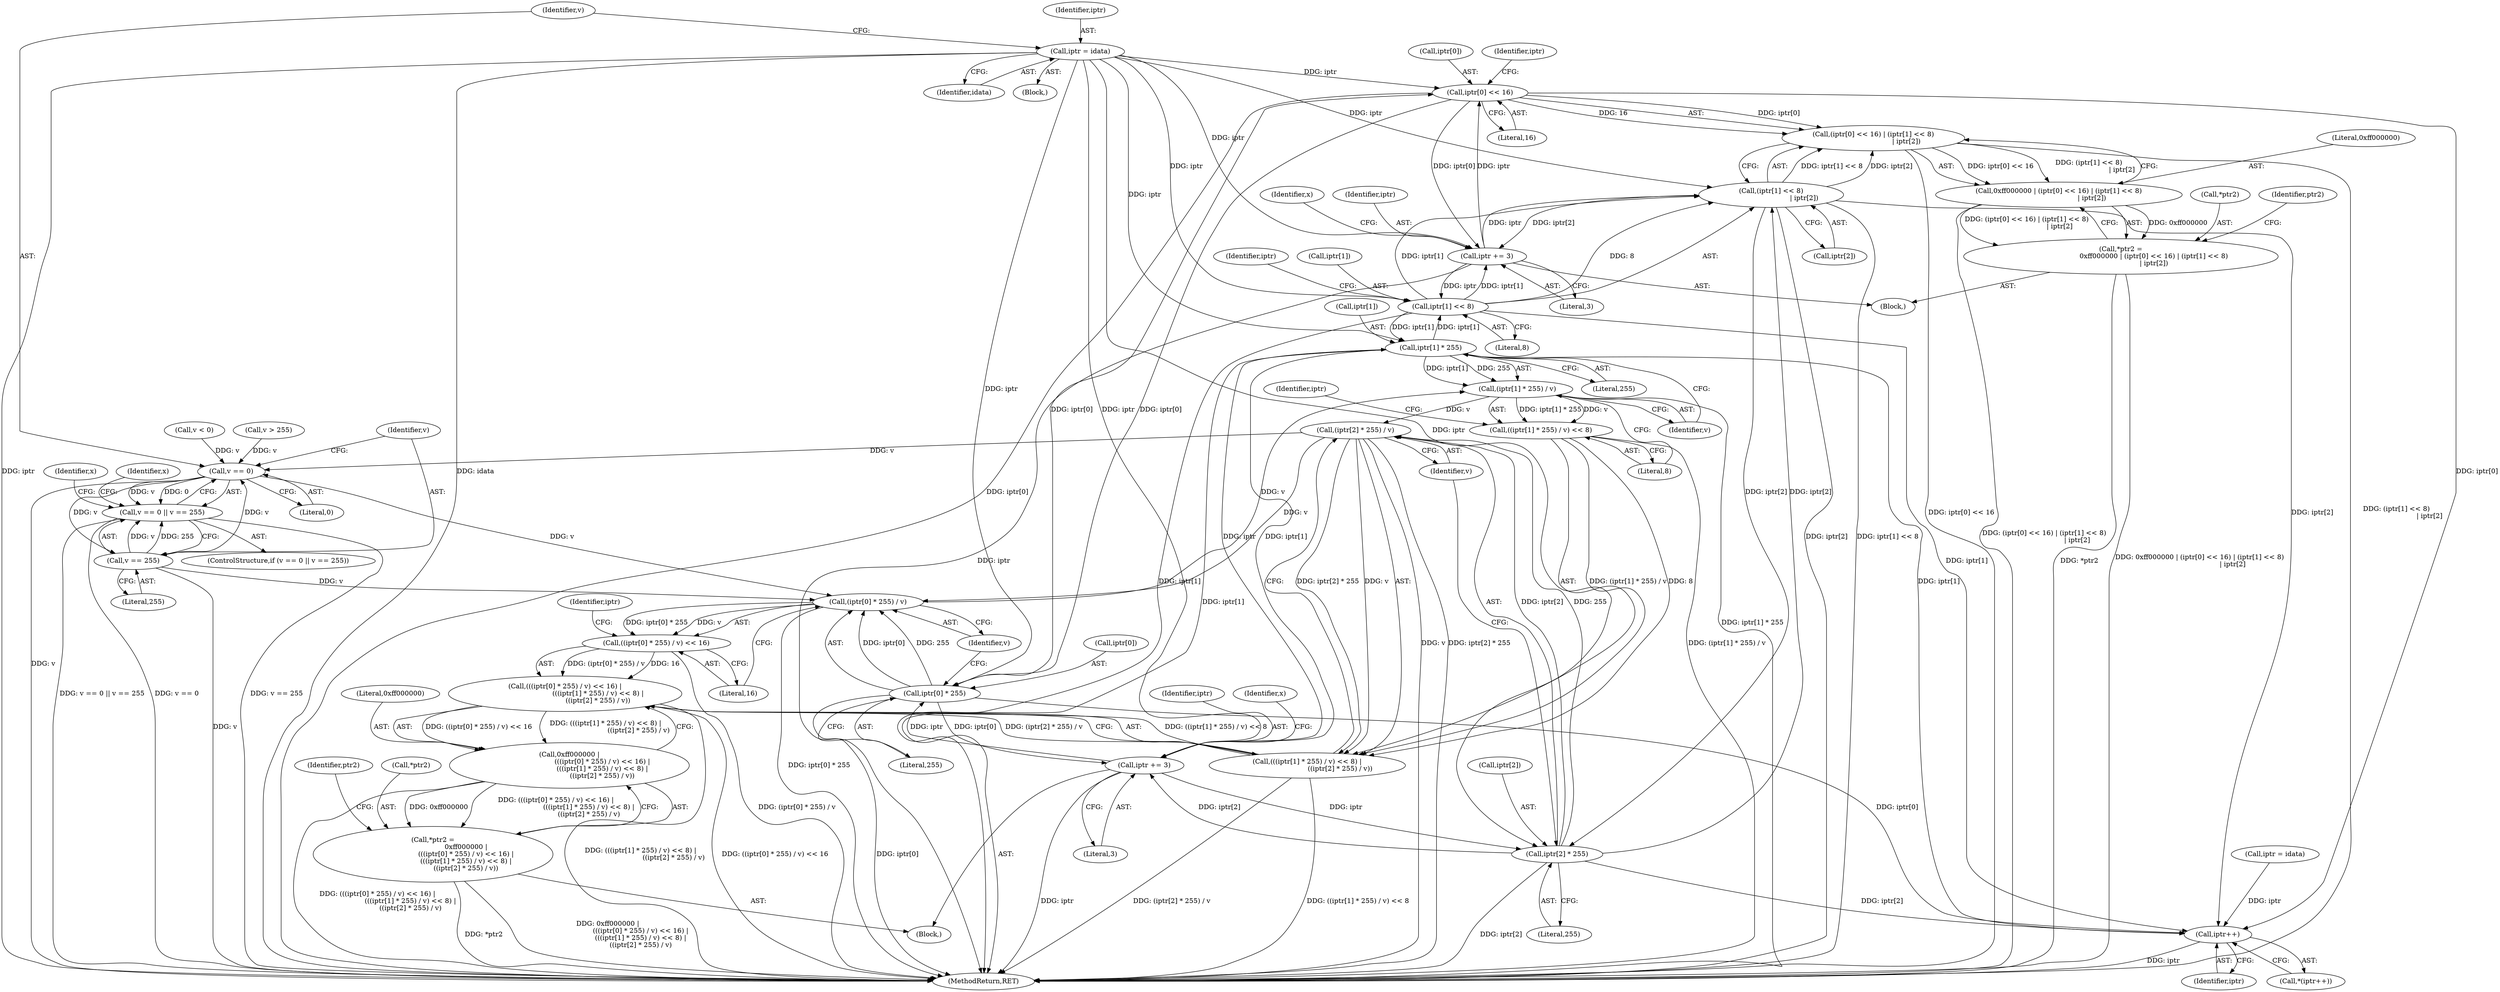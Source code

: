 digraph "0_enlightment_c21beaf1780cf3ca291735ae7d58a3dde63277a2@pointer" {
"1000922" [label="(Call,iptr = idata)"];
"1000950" [label="(Call,iptr[0] << 16)"];
"1000913" [label="(Call,iptr++)"];
"1000949" [label="(Call,(iptr[0] << 16) | (iptr[1] << 8)\n                               | iptr[2])"];
"1000947" [label="(Call,0xff000000 | (iptr[0] << 16) | (iptr[1] << 8)\n                               | iptr[2])"];
"1000944" [label="(Call,*ptr2 =\n                               0xff000000 | (iptr[0] << 16) | (iptr[1] << 8)\n                               | iptr[2])"];
"1000966" [label="(Call,iptr += 3)"];
"1000956" [label="(Call,iptr[1] << 8)"];
"1000955" [label="(Call,(iptr[1] << 8)\n                               | iptr[2])"];
"1001007" [label="(Call,iptr[2] * 255)"];
"1001006" [label="(Call,(iptr[2] * 255) / v)"];
"1000927" [label="(Call,v == 0)"];
"1000926" [label="(Call,v == 0 || v == 255)"];
"1000930" [label="(Call,v == 255)"];
"1000988" [label="(Call,(iptr[0] * 255) / v)"];
"1000987" [label="(Call,((iptr[0] * 255) / v) << 16)"];
"1000986" [label="(Call,(((iptr[0] * 255) / v) << 16) |\n                               (((iptr[1] * 255) / v) << 8) |\n                               ((iptr[2] * 255) / v))"];
"1000984" [label="(Call,0xff000000 |\n                               (((iptr[0] * 255) / v) << 16) |\n                               (((iptr[1] * 255) / v) << 8) |\n                               ((iptr[2] * 255) / v))"];
"1000981" [label="(Call,*ptr2 =\n                               0xff000000 |\n                               (((iptr[0] * 255) / v) << 16) |\n                               (((iptr[1] * 255) / v) << 8) |\n                               ((iptr[2] * 255) / v))"];
"1000998" [label="(Call,(iptr[1] * 255) / v)"];
"1000997" [label="(Call,((iptr[1] * 255) / v) << 8)"];
"1000996" [label="(Call,(((iptr[1] * 255) / v) << 8) |\n                               ((iptr[2] * 255) / v))"];
"1001015" [label="(Call,iptr += 3)"];
"1000989" [label="(Call,iptr[0] * 255)"];
"1000999" [label="(Call,iptr[1] * 255)"];
"1001005" [label="(Literal,8)"];
"1000980" [label="(Block,)"];
"1000968" [label="(Literal,3)"];
"1000994" [label="(Identifier,v)"];
"1000995" [label="(Literal,16)"];
"1000947" [label="(Call,0xff000000 | (iptr[0] << 16) | (iptr[1] << 8)\n                               | iptr[2])"];
"1000942" [label="(Identifier,x)"];
"1000951" [label="(Call,iptr[0])"];
"1000996" [label="(Call,(((iptr[1] * 255) / v) << 8) |\n                               ((iptr[2] * 255) / v))"];
"1001001" [label="(Identifier,iptr)"];
"1000948" [label="(Literal,0xff000000)"];
"1000945" [label="(Call,*ptr2)"];
"1000993" [label="(Literal,255)"];
"1000925" [label="(ControlStructure,if (v == 0 || v == 255))"];
"1001017" [label="(Literal,3)"];
"1000981" [label="(Call,*ptr2 =\n                               0xff000000 |\n                               (((iptr[0] * 255) / v) << 16) |\n                               (((iptr[1] * 255) / v) << 8) |\n                               ((iptr[2] * 255) / v))"];
"1000329" [label="(Call,v > 255)"];
"1000928" [label="(Identifier,v)"];
"1000960" [label="(Literal,8)"];
"1000984" [label="(Call,0xff000000 |\n                               (((iptr[0] * 255) / v) << 16) |\n                               (((iptr[1] * 255) / v) << 8) |\n                               ((iptr[2] * 255) / v))"];
"1000326" [label="(Call,v < 0)"];
"1000914" [label="(Identifier,iptr)"];
"1000955" [label="(Call,(iptr[1] << 8)\n                               | iptr[2])"];
"1000912" [label="(Call,*(iptr++))"];
"1000997" [label="(Call,((iptr[1] * 255) / v) << 8)"];
"1000958" [label="(Identifier,iptr)"];
"1001011" [label="(Literal,255)"];
"1000924" [label="(Identifier,idata)"];
"1001012" [label="(Identifier,v)"];
"1000982" [label="(Call,*ptr2)"];
"1001009" [label="(Identifier,iptr)"];
"1000973" [label="(Identifier,x)"];
"1000965" [label="(Identifier,ptr2)"];
"1000957" [label="(Call,iptr[1])"];
"1000988" [label="(Call,(iptr[0] * 255) / v)"];
"1001004" [label="(Identifier,v)"];
"1000979" [label="(Identifier,x)"];
"1000930" [label="(Call,v == 255)"];
"1000954" [label="(Literal,16)"];
"1000943" [label="(Block,)"];
"1000944" [label="(Call,*ptr2 =\n                               0xff000000 | (iptr[0] << 16) | (iptr[1] << 8)\n                               | iptr[2])"];
"1000985" [label="(Literal,0xff000000)"];
"1000950" [label="(Call,iptr[0] << 16)"];
"1000927" [label="(Call,v == 0)"];
"1000932" [label="(Literal,255)"];
"1000923" [label="(Identifier,iptr)"];
"1000967" [label="(Identifier,iptr)"];
"1001014" [label="(Identifier,ptr2)"];
"1001003" [label="(Literal,255)"];
"1000956" [label="(Call,iptr[1] << 8)"];
"1000962" [label="(Identifier,iptr)"];
"1000816" [label="(Block,)"];
"1000999" [label="(Call,iptr[1] * 255)"];
"1000998" [label="(Call,(iptr[1] * 255) / v)"];
"1001008" [label="(Call,iptr[2])"];
"1001770" [label="(MethodReturn,RET)"];
"1000961" [label="(Call,iptr[2])"];
"1000913" [label="(Call,iptr++)"];
"1000926" [label="(Call,v == 0 || v == 255)"];
"1000931" [label="(Identifier,v)"];
"1000966" [label="(Call,iptr += 3)"];
"1000989" [label="(Call,iptr[0] * 255)"];
"1001015" [label="(Call,iptr += 3)"];
"1001007" [label="(Call,iptr[2] * 255)"];
"1000823" [label="(Call,iptr = idata)"];
"1000990" [label="(Call,iptr[0])"];
"1001016" [label="(Identifier,iptr)"];
"1000922" [label="(Call,iptr = idata)"];
"1000987" [label="(Call,((iptr[0] * 255) / v) << 16)"];
"1000929" [label="(Literal,0)"];
"1001000" [label="(Call,iptr[1])"];
"1000949" [label="(Call,(iptr[0] << 16) | (iptr[1] << 8)\n                               | iptr[2])"];
"1001006" [label="(Call,(iptr[2] * 255) / v)"];
"1000986" [label="(Call,(((iptr[0] * 255) / v) << 16) |\n                               (((iptr[1] * 255) / v) << 8) |\n                               ((iptr[2] * 255) / v))"];
"1000936" [label="(Identifier,x)"];
"1000922" -> "1000816"  [label="AST: "];
"1000922" -> "1000924"  [label="CFG: "];
"1000923" -> "1000922"  [label="AST: "];
"1000924" -> "1000922"  [label="AST: "];
"1000928" -> "1000922"  [label="CFG: "];
"1000922" -> "1001770"  [label="DDG: iptr"];
"1000922" -> "1001770"  [label="DDG: idata"];
"1000922" -> "1000950"  [label="DDG: iptr"];
"1000922" -> "1000956"  [label="DDG: iptr"];
"1000922" -> "1000955"  [label="DDG: iptr"];
"1000922" -> "1000966"  [label="DDG: iptr"];
"1000922" -> "1000989"  [label="DDG: iptr"];
"1000922" -> "1000999"  [label="DDG: iptr"];
"1000922" -> "1001007"  [label="DDG: iptr"];
"1000922" -> "1001015"  [label="DDG: iptr"];
"1000950" -> "1000949"  [label="AST: "];
"1000950" -> "1000954"  [label="CFG: "];
"1000951" -> "1000950"  [label="AST: "];
"1000954" -> "1000950"  [label="AST: "];
"1000958" -> "1000950"  [label="CFG: "];
"1000950" -> "1001770"  [label="DDG: iptr[0]"];
"1000950" -> "1000913"  [label="DDG: iptr[0]"];
"1000950" -> "1000949"  [label="DDG: iptr[0]"];
"1000950" -> "1000949"  [label="DDG: 16"];
"1000966" -> "1000950"  [label="DDG: iptr"];
"1000989" -> "1000950"  [label="DDG: iptr[0]"];
"1000950" -> "1000966"  [label="DDG: iptr[0]"];
"1000950" -> "1000989"  [label="DDG: iptr[0]"];
"1000913" -> "1000912"  [label="AST: "];
"1000913" -> "1000914"  [label="CFG: "];
"1000914" -> "1000913"  [label="AST: "];
"1000912" -> "1000913"  [label="CFG: "];
"1000913" -> "1001770"  [label="DDG: iptr"];
"1001007" -> "1000913"  [label="DDG: iptr[2]"];
"1000823" -> "1000913"  [label="DDG: iptr"];
"1000956" -> "1000913"  [label="DDG: iptr[1]"];
"1000989" -> "1000913"  [label="DDG: iptr[0]"];
"1000955" -> "1000913"  [label="DDG: iptr[2]"];
"1000999" -> "1000913"  [label="DDG: iptr[1]"];
"1000949" -> "1000947"  [label="AST: "];
"1000949" -> "1000955"  [label="CFG: "];
"1000955" -> "1000949"  [label="AST: "];
"1000947" -> "1000949"  [label="CFG: "];
"1000949" -> "1001770"  [label="DDG: iptr[0] << 16"];
"1000949" -> "1001770"  [label="DDG: (iptr[1] << 8)\n                               | iptr[2]"];
"1000949" -> "1000947"  [label="DDG: iptr[0] << 16"];
"1000949" -> "1000947"  [label="DDG: (iptr[1] << 8)\n                               | iptr[2]"];
"1000955" -> "1000949"  [label="DDG: iptr[1] << 8"];
"1000955" -> "1000949"  [label="DDG: iptr[2]"];
"1000947" -> "1000944"  [label="AST: "];
"1000948" -> "1000947"  [label="AST: "];
"1000944" -> "1000947"  [label="CFG: "];
"1000947" -> "1001770"  [label="DDG: (iptr[0] << 16) | (iptr[1] << 8)\n                               | iptr[2]"];
"1000947" -> "1000944"  [label="DDG: 0xff000000"];
"1000947" -> "1000944"  [label="DDG: (iptr[0] << 16) | (iptr[1] << 8)\n                               | iptr[2]"];
"1000944" -> "1000943"  [label="AST: "];
"1000945" -> "1000944"  [label="AST: "];
"1000965" -> "1000944"  [label="CFG: "];
"1000944" -> "1001770"  [label="DDG: *ptr2"];
"1000944" -> "1001770"  [label="DDG: 0xff000000 | (iptr[0] << 16) | (iptr[1] << 8)\n                               | iptr[2]"];
"1000966" -> "1000943"  [label="AST: "];
"1000966" -> "1000968"  [label="CFG: "];
"1000967" -> "1000966"  [label="AST: "];
"1000968" -> "1000966"  [label="AST: "];
"1000942" -> "1000966"  [label="CFG: "];
"1000966" -> "1001770"  [label="DDG: iptr"];
"1000966" -> "1000956"  [label="DDG: iptr"];
"1000966" -> "1000955"  [label="DDG: iptr"];
"1000955" -> "1000966"  [label="DDG: iptr[2]"];
"1000956" -> "1000966"  [label="DDG: iptr[1]"];
"1000956" -> "1000955"  [label="AST: "];
"1000956" -> "1000960"  [label="CFG: "];
"1000957" -> "1000956"  [label="AST: "];
"1000960" -> "1000956"  [label="AST: "];
"1000962" -> "1000956"  [label="CFG: "];
"1000956" -> "1001770"  [label="DDG: iptr[1]"];
"1000956" -> "1000955"  [label="DDG: iptr[1]"];
"1000956" -> "1000955"  [label="DDG: 8"];
"1000999" -> "1000956"  [label="DDG: iptr[1]"];
"1000956" -> "1000999"  [label="DDG: iptr[1]"];
"1000955" -> "1000961"  [label="CFG: "];
"1000961" -> "1000955"  [label="AST: "];
"1000955" -> "1001770"  [label="DDG: iptr[2]"];
"1000955" -> "1001770"  [label="DDG: iptr[1] << 8"];
"1001007" -> "1000955"  [label="DDG: iptr[2]"];
"1000955" -> "1001007"  [label="DDG: iptr[2]"];
"1001007" -> "1001006"  [label="AST: "];
"1001007" -> "1001011"  [label="CFG: "];
"1001008" -> "1001007"  [label="AST: "];
"1001011" -> "1001007"  [label="AST: "];
"1001012" -> "1001007"  [label="CFG: "];
"1001007" -> "1001770"  [label="DDG: iptr[2]"];
"1001007" -> "1001006"  [label="DDG: iptr[2]"];
"1001007" -> "1001006"  [label="DDG: 255"];
"1001015" -> "1001007"  [label="DDG: iptr"];
"1001007" -> "1001015"  [label="DDG: iptr[2]"];
"1001006" -> "1000996"  [label="AST: "];
"1001006" -> "1001012"  [label="CFG: "];
"1001012" -> "1001006"  [label="AST: "];
"1000996" -> "1001006"  [label="CFG: "];
"1001006" -> "1001770"  [label="DDG: v"];
"1001006" -> "1001770"  [label="DDG: iptr[2] * 255"];
"1001006" -> "1000927"  [label="DDG: v"];
"1001006" -> "1000988"  [label="DDG: v"];
"1001006" -> "1000996"  [label="DDG: iptr[2] * 255"];
"1001006" -> "1000996"  [label="DDG: v"];
"1000998" -> "1001006"  [label="DDG: v"];
"1000927" -> "1000926"  [label="AST: "];
"1000927" -> "1000929"  [label="CFG: "];
"1000928" -> "1000927"  [label="AST: "];
"1000929" -> "1000927"  [label="AST: "];
"1000931" -> "1000927"  [label="CFG: "];
"1000926" -> "1000927"  [label="CFG: "];
"1000927" -> "1001770"  [label="DDG: v"];
"1000927" -> "1000926"  [label="DDG: v"];
"1000927" -> "1000926"  [label="DDG: 0"];
"1000329" -> "1000927"  [label="DDG: v"];
"1000326" -> "1000927"  [label="DDG: v"];
"1000930" -> "1000927"  [label="DDG: v"];
"1000927" -> "1000930"  [label="DDG: v"];
"1000927" -> "1000988"  [label="DDG: v"];
"1000926" -> "1000925"  [label="AST: "];
"1000926" -> "1000930"  [label="CFG: "];
"1000930" -> "1000926"  [label="AST: "];
"1000936" -> "1000926"  [label="CFG: "];
"1000973" -> "1000926"  [label="CFG: "];
"1000926" -> "1001770"  [label="DDG: v == 0 || v == 255"];
"1000926" -> "1001770"  [label="DDG: v == 0"];
"1000926" -> "1001770"  [label="DDG: v == 255"];
"1000930" -> "1000926"  [label="DDG: v"];
"1000930" -> "1000926"  [label="DDG: 255"];
"1000930" -> "1000932"  [label="CFG: "];
"1000931" -> "1000930"  [label="AST: "];
"1000932" -> "1000930"  [label="AST: "];
"1000930" -> "1001770"  [label="DDG: v"];
"1000930" -> "1000988"  [label="DDG: v"];
"1000988" -> "1000987"  [label="AST: "];
"1000988" -> "1000994"  [label="CFG: "];
"1000989" -> "1000988"  [label="AST: "];
"1000994" -> "1000988"  [label="AST: "];
"1000995" -> "1000988"  [label="CFG: "];
"1000988" -> "1001770"  [label="DDG: iptr[0] * 255"];
"1000988" -> "1000987"  [label="DDG: iptr[0] * 255"];
"1000988" -> "1000987"  [label="DDG: v"];
"1000989" -> "1000988"  [label="DDG: iptr[0]"];
"1000989" -> "1000988"  [label="DDG: 255"];
"1000988" -> "1000998"  [label="DDG: v"];
"1000987" -> "1000986"  [label="AST: "];
"1000987" -> "1000995"  [label="CFG: "];
"1000995" -> "1000987"  [label="AST: "];
"1001001" -> "1000987"  [label="CFG: "];
"1000987" -> "1001770"  [label="DDG: (iptr[0] * 255) / v"];
"1000987" -> "1000986"  [label="DDG: (iptr[0] * 255) / v"];
"1000987" -> "1000986"  [label="DDG: 16"];
"1000986" -> "1000984"  [label="AST: "];
"1000986" -> "1000996"  [label="CFG: "];
"1000996" -> "1000986"  [label="AST: "];
"1000984" -> "1000986"  [label="CFG: "];
"1000986" -> "1001770"  [label="DDG: (((iptr[1] * 255) / v) << 8) |\n                               ((iptr[2] * 255) / v)"];
"1000986" -> "1001770"  [label="DDG: ((iptr[0] * 255) / v) << 16"];
"1000986" -> "1000984"  [label="DDG: ((iptr[0] * 255) / v) << 16"];
"1000986" -> "1000984"  [label="DDG: (((iptr[1] * 255) / v) << 8) |\n                               ((iptr[2] * 255) / v)"];
"1000996" -> "1000986"  [label="DDG: ((iptr[1] * 255) / v) << 8"];
"1000996" -> "1000986"  [label="DDG: (iptr[2] * 255) / v"];
"1000984" -> "1000981"  [label="AST: "];
"1000985" -> "1000984"  [label="AST: "];
"1000981" -> "1000984"  [label="CFG: "];
"1000984" -> "1001770"  [label="DDG: (((iptr[0] * 255) / v) << 16) |\n                               (((iptr[1] * 255) / v) << 8) |\n                               ((iptr[2] * 255) / v)"];
"1000984" -> "1000981"  [label="DDG: 0xff000000"];
"1000984" -> "1000981"  [label="DDG: (((iptr[0] * 255) / v) << 16) |\n                               (((iptr[1] * 255) / v) << 8) |\n                               ((iptr[2] * 255) / v)"];
"1000981" -> "1000980"  [label="AST: "];
"1000982" -> "1000981"  [label="AST: "];
"1001014" -> "1000981"  [label="CFG: "];
"1000981" -> "1001770"  [label="DDG: 0xff000000 |\n                               (((iptr[0] * 255) / v) << 16) |\n                               (((iptr[1] * 255) / v) << 8) |\n                               ((iptr[2] * 255) / v)"];
"1000981" -> "1001770"  [label="DDG: *ptr2"];
"1000998" -> "1000997"  [label="AST: "];
"1000998" -> "1001004"  [label="CFG: "];
"1000999" -> "1000998"  [label="AST: "];
"1001004" -> "1000998"  [label="AST: "];
"1001005" -> "1000998"  [label="CFG: "];
"1000998" -> "1001770"  [label="DDG: iptr[1] * 255"];
"1000998" -> "1000997"  [label="DDG: iptr[1] * 255"];
"1000998" -> "1000997"  [label="DDG: v"];
"1000999" -> "1000998"  [label="DDG: iptr[1]"];
"1000999" -> "1000998"  [label="DDG: 255"];
"1000997" -> "1000996"  [label="AST: "];
"1000997" -> "1001005"  [label="CFG: "];
"1001005" -> "1000997"  [label="AST: "];
"1001009" -> "1000997"  [label="CFG: "];
"1000997" -> "1001770"  [label="DDG: (iptr[1] * 255) / v"];
"1000997" -> "1000996"  [label="DDG: (iptr[1] * 255) / v"];
"1000997" -> "1000996"  [label="DDG: 8"];
"1000996" -> "1001770"  [label="DDG: ((iptr[1] * 255) / v) << 8"];
"1000996" -> "1001770"  [label="DDG: (iptr[2] * 255) / v"];
"1001015" -> "1000980"  [label="AST: "];
"1001015" -> "1001017"  [label="CFG: "];
"1001016" -> "1001015"  [label="AST: "];
"1001017" -> "1001015"  [label="AST: "];
"1000979" -> "1001015"  [label="CFG: "];
"1001015" -> "1001770"  [label="DDG: iptr"];
"1001015" -> "1000989"  [label="DDG: iptr"];
"1001015" -> "1000999"  [label="DDG: iptr"];
"1000989" -> "1001015"  [label="DDG: iptr[0]"];
"1000999" -> "1001015"  [label="DDG: iptr[1]"];
"1000989" -> "1000993"  [label="CFG: "];
"1000990" -> "1000989"  [label="AST: "];
"1000993" -> "1000989"  [label="AST: "];
"1000994" -> "1000989"  [label="CFG: "];
"1000989" -> "1001770"  [label="DDG: iptr[0]"];
"1000999" -> "1001003"  [label="CFG: "];
"1001000" -> "1000999"  [label="AST: "];
"1001003" -> "1000999"  [label="AST: "];
"1001004" -> "1000999"  [label="CFG: "];
"1000999" -> "1001770"  [label="DDG: iptr[1]"];
}
